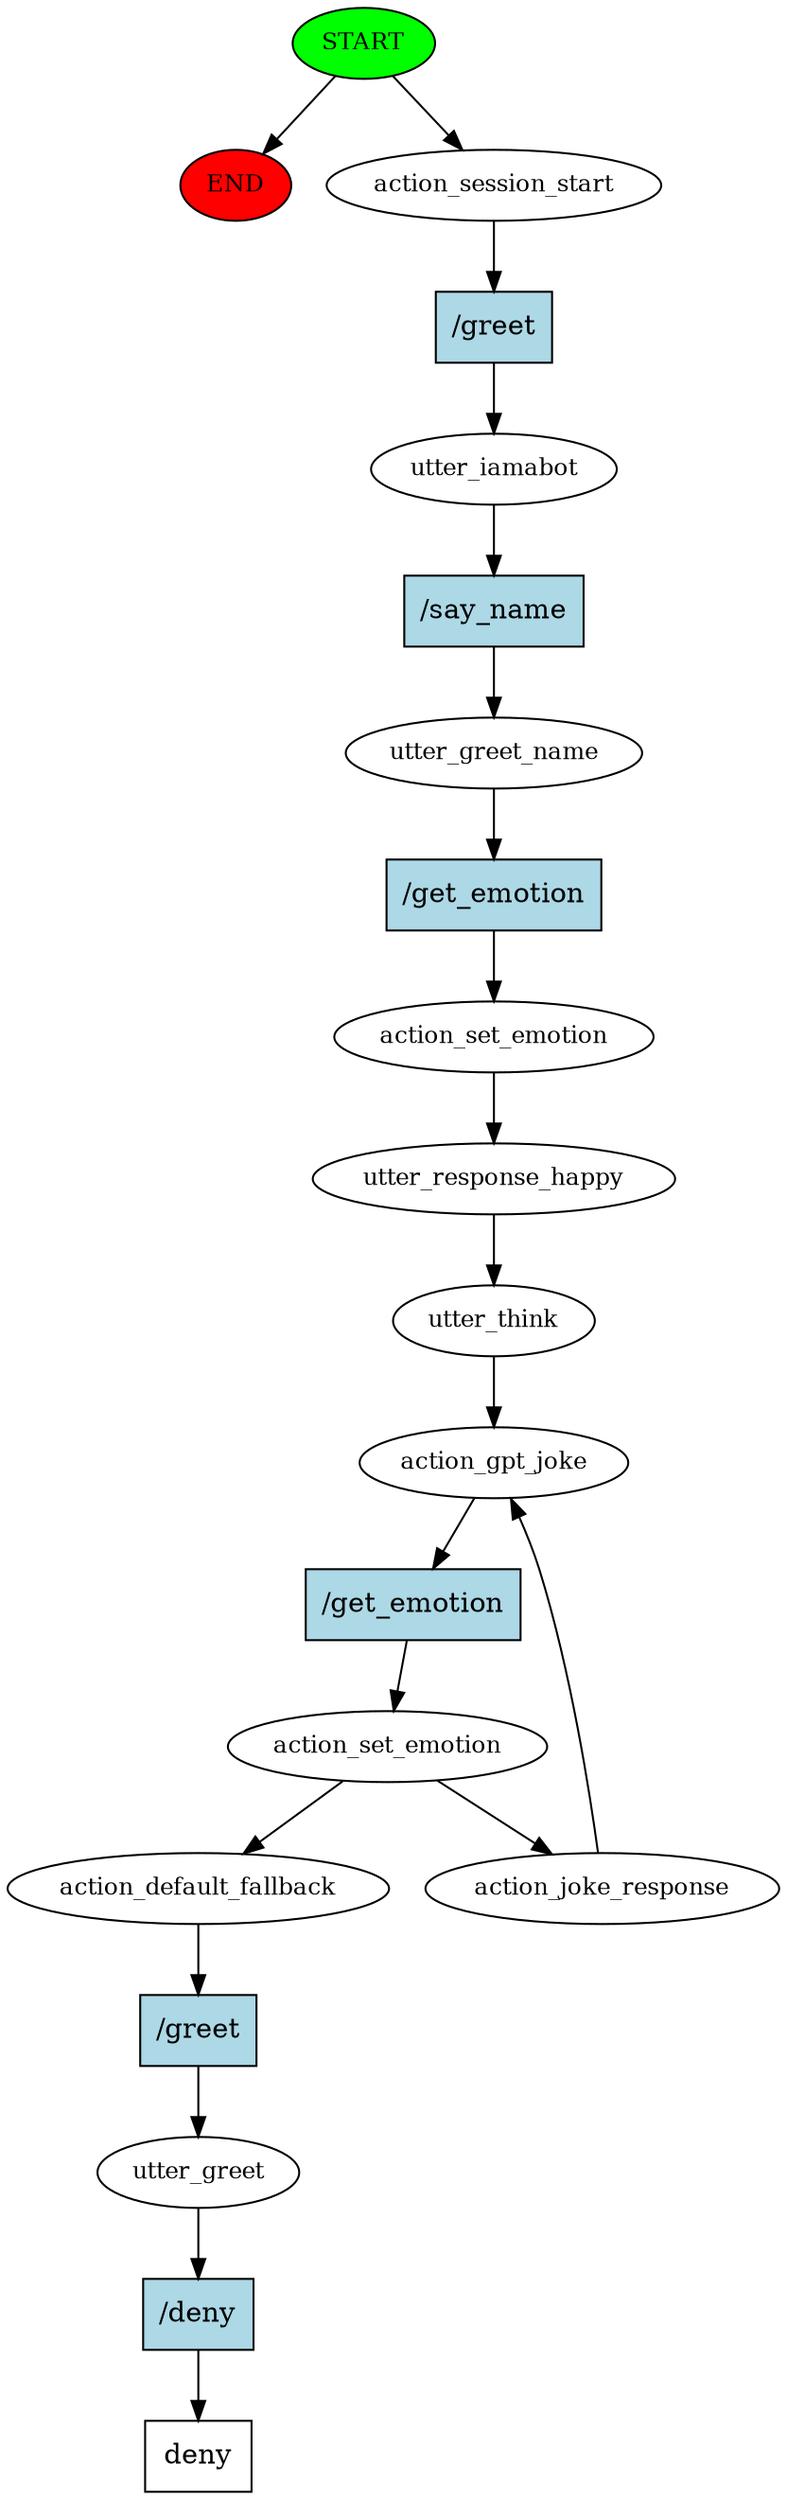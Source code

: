 digraph  {
0 [class="start active", fillcolor=green, fontsize=12, label=START, style=filled];
"-1" [class=end, fillcolor=red, fontsize=12, label=END, style=filled];
1 [class=active, fontsize=12, label=action_session_start];
2 [class=active, fontsize=12, label=utter_iamabot];
3 [class=active, fontsize=12, label=utter_greet_name];
4 [class=active, fontsize=12, label=action_set_emotion];
5 [class=active, fontsize=12, label=utter_response_happy];
6 [class=active, fontsize=12, label=utter_think];
7 [class=active, fontsize=12, label=action_gpt_joke];
8 [class=active, fontsize=12, label=action_set_emotion];
9 [class=active, fontsize=12, label=action_joke_response];
12 [class=active, fontsize=12, label=action_default_fallback];
13 [class=active, fontsize=12, label=utter_greet];
14 [class="intent dashed active", label=deny, shape=rect];
15 [class="intent active", fillcolor=lightblue, label="/greet", shape=rect, style=filled];
16 [class="intent active", fillcolor=lightblue, label="/say_name", shape=rect, style=filled];
17 [class="intent active", fillcolor=lightblue, label="/get_emotion", shape=rect, style=filled];
18 [class="intent active", fillcolor=lightblue, label="/get_emotion", shape=rect, style=filled];
19 [class="intent active", fillcolor=lightblue, label="/greet", shape=rect, style=filled];
20 [class="intent active", fillcolor=lightblue, label="/deny", shape=rect, style=filled];
0 -> "-1"  [class="", key=NONE, label=""];
0 -> 1  [class=active, key=NONE, label=""];
1 -> 15  [class=active, key=0];
2 -> 16  [class=active, key=0];
3 -> 17  [class=active, key=0];
4 -> 5  [class=active, key=NONE, label=""];
5 -> 6  [class=active, key=NONE, label=""];
6 -> 7  [class=active, key=NONE, label=""];
7 -> 18  [class=active, key=0];
8 -> 9  [class=active, key=NONE, label=""];
8 -> 12  [class=active, key=NONE, label=""];
9 -> 7  [class=active, key=NONE, label=""];
12 -> 19  [class=active, key=0];
13 -> 20  [class=active, key=0];
15 -> 2  [class=active, key=0];
16 -> 3  [class=active, key=0];
17 -> 4  [class=active, key=0];
18 -> 8  [class=active, key=0];
19 -> 13  [class=active, key=0];
20 -> 14  [class=active, key=0];
}
